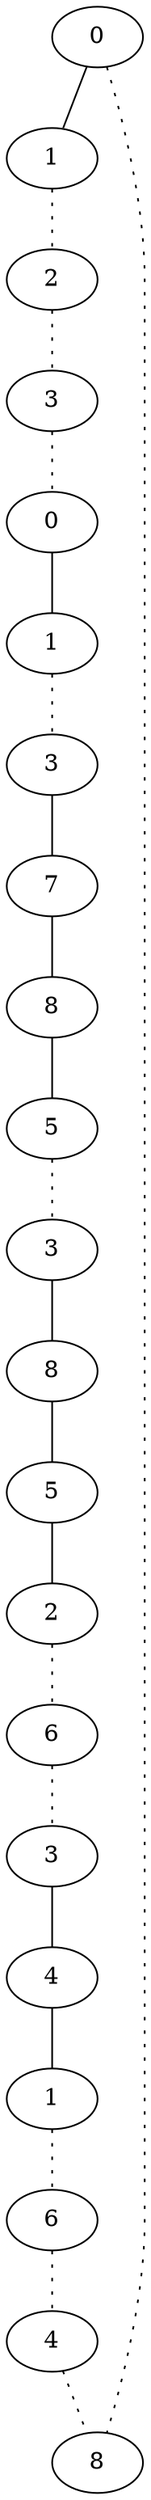 graph {
a0[label=0];
a1[label=1];
a2[label=2];
a3[label=3];
a4[label=0];
a5[label=1];
a6[label=3];
a7[label=7];
a8[label=8];
a9[label=5];
a10[label=3];
a11[label=8];
a12[label=5];
a13[label=2];
a14[label=6];
a15[label=3];
a16[label=4];
a17[label=1];
a18[label=6];
a19[label=4];
a20[label=8];
a0 -- a1;
a0 -- a20 [style=dotted];
a1 -- a2 [style=dotted];
a2 -- a3 [style=dotted];
a3 -- a4 [style=dotted];
a4 -- a5;
a5 -- a6 [style=dotted];
a6 -- a7;
a7 -- a8;
a8 -- a9;
a9 -- a10 [style=dotted];
a10 -- a11;
a11 -- a12;
a12 -- a13;
a13 -- a14 [style=dotted];
a14 -- a15 [style=dotted];
a15 -- a16;
a16 -- a17;
a17 -- a18 [style=dotted];
a18 -- a19 [style=dotted];
a19 -- a20 [style=dotted];
}
